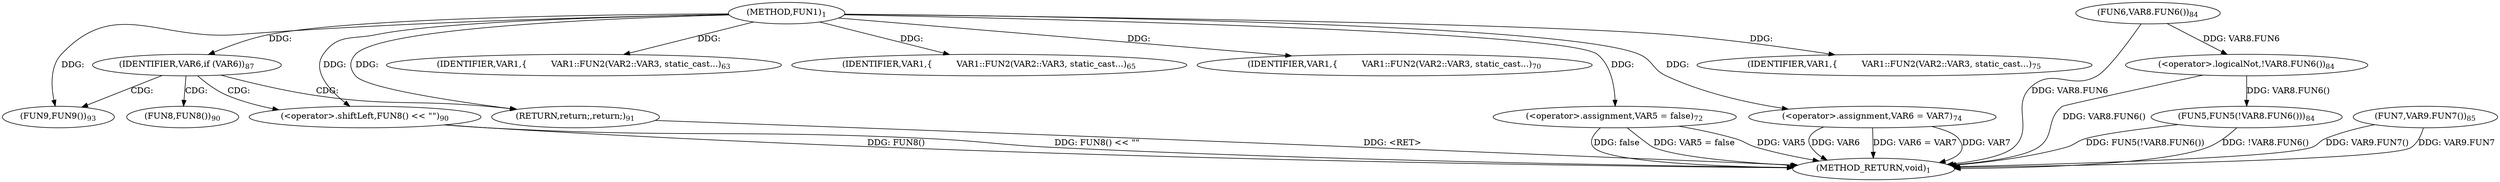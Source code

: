 digraph "FUN1" {  
"9" [label = <(METHOD,FUN1)<SUB>1</SUB>> ]
"40" [label = <(METHOD_RETURN,void)<SUB>1</SUB>> ]
"11" [label = <(IDENTIFIER,VAR1,{


         VAR1::FUN2(VAR2::VAR3, static_cast...)<SUB>63</SUB>> ]
"12" [label = <(IDENTIFIER,VAR1,{


         VAR1::FUN2(VAR2::VAR3, static_cast...)<SUB>65</SUB>> ]
"13" [label = <(IDENTIFIER,VAR1,{


         VAR1::FUN2(VAR2::VAR3, static_cast...)<SUB>70</SUB>> ]
"14" [label = <(&lt;operator&gt;.assignment,VAR5 = false)<SUB>72</SUB>> ]
"18" [label = <(&lt;operator&gt;.assignment,VAR6 = VAR7)<SUB>74</SUB>> ]
"21" [label = <(IDENTIFIER,VAR1,{


         VAR1::FUN2(VAR2::VAR3, static_cast...)<SUB>75</SUB>> ]
"22" [label = <(FUN5,FUN5(!VAR8.FUN6()))<SUB>84</SUB>> ]
"28" [label = <(FUN7,VAR9.FUN7())<SUB>85</SUB>> ]
"39" [label = <(FUN9,FUN9())<SUB>93</SUB>> ]
"33" [label = <(IDENTIFIER,VAR6,if (VAR6))<SUB>87</SUB>> ]
"23" [label = <(&lt;operator&gt;.logicalNot,!VAR8.FUN6())<SUB>84</SUB>> ]
"35" [label = <(&lt;operator&gt;.shiftLeft,FUN8() &lt;&lt; &quot;&quot;)<SUB>90</SUB>> ]
"38" [label = <(RETURN,return;,return;)<SUB>91</SUB>> ]
"24" [label = <(FUN6,VAR8.FUN6())<SUB>84</SUB>> ]
"36" [label = <(FUN8,FUN8())<SUB>90</SUB>> ]
  "38" -> "40"  [ label = "DDG: &lt;RET&gt;"] 
  "14" -> "40"  [ label = "DDG: false"] 
  "14" -> "40"  [ label = "DDG: VAR5 = false"] 
  "18" -> "40"  [ label = "DDG: VAR6"] 
  "18" -> "40"  [ label = "DDG: VAR6 = VAR7"] 
  "24" -> "40"  [ label = "DDG: VAR8.FUN6"] 
  "23" -> "40"  [ label = "DDG: VAR8.FUN6()"] 
  "22" -> "40"  [ label = "DDG: !VAR8.FUN6()"] 
  "22" -> "40"  [ label = "DDG: FUN5(!VAR8.FUN6())"] 
  "28" -> "40"  [ label = "DDG: VAR9.FUN7"] 
  "28" -> "40"  [ label = "DDG: VAR9.FUN7()"] 
  "35" -> "40"  [ label = "DDG: FUN8()"] 
  "35" -> "40"  [ label = "DDG: FUN8() &lt;&lt; &quot;&quot;"] 
  "18" -> "40"  [ label = "DDG: VAR7"] 
  "14" -> "40"  [ label = "DDG: VAR5"] 
  "9" -> "11"  [ label = "DDG: "] 
  "9" -> "12"  [ label = "DDG: "] 
  "9" -> "13"  [ label = "DDG: "] 
  "9" -> "14"  [ label = "DDG: "] 
  "9" -> "18"  [ label = "DDG: "] 
  "9" -> "21"  [ label = "DDG: "] 
  "9" -> "39"  [ label = "DDG: "] 
  "23" -> "22"  [ label = "DDG: VAR8.FUN6()"] 
  "9" -> "33"  [ label = "DDG: "] 
  "24" -> "23"  [ label = "DDG: VAR8.FUN6"] 
  "9" -> "38"  [ label = "DDG: "] 
  "9" -> "35"  [ label = "DDG: "] 
  "33" -> "38"  [ label = "CDG: "] 
  "33" -> "36"  [ label = "CDG: "] 
  "33" -> "35"  [ label = "CDG: "] 
  "33" -> "39"  [ label = "CDG: "] 
}
